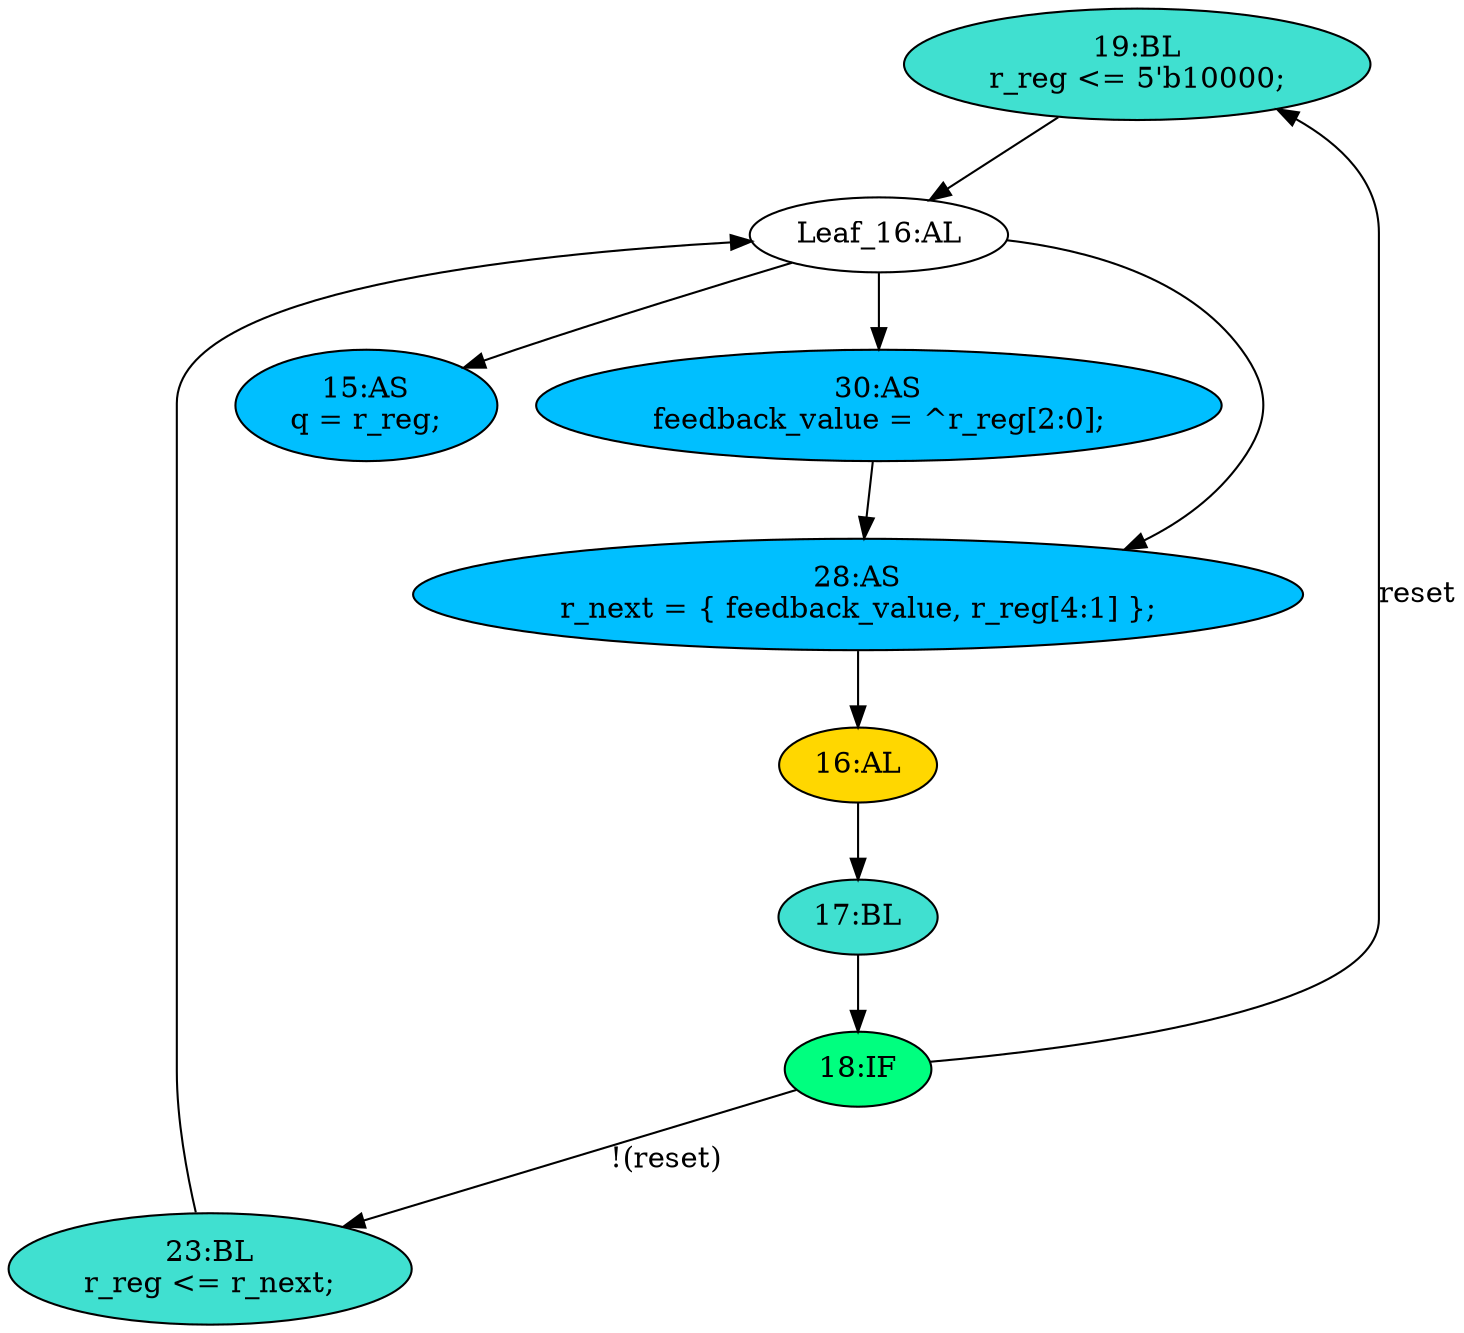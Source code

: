 strict digraph "compose( ,  )" {
	node [label="\N"];
	"19:BL"	[ast="<pyverilog.vparser.ast.Block object at 0x7fd424ae3210>",
		fillcolor=turquoise,
		label="19:BL
r_reg <= 5'b10000;",
		statements="[<pyverilog.vparser.ast.NonblockingSubstitution object at 0x7fd424a8e550>]",
		style=filled,
		typ=Block];
	"Leaf_16:AL"	[def_var="['r_reg']",
		label="Leaf_16:AL"];
	"19:BL" -> "Leaf_16:AL"	[cond="[]",
		lineno=None];
	"28:AS"	[ast="<pyverilog.vparser.ast.Assign object at 0x7fd424ae6ad0>",
		def_var="['r_next']",
		fillcolor=deepskyblue,
		label="28:AS
r_next = { feedback_value, r_reg[4:1] };",
		statements="[]",
		style=filled,
		typ=Assign,
		use_var="['feedback_value', 'r_reg']"];
	"16:AL"	[ast="<pyverilog.vparser.ast.Always object at 0x7fd424ae34d0>",
		clk_sens=True,
		fillcolor=gold,
		label="16:AL",
		sens="['clk']",
		statements="[]",
		style=filled,
		typ=Always,
		use_var="['reset', 'r_next']"];
	"28:AS" -> "16:AL";
	"Leaf_16:AL" -> "28:AS";
	"30:AS"	[ast="<pyverilog.vparser.ast.Assign object at 0x7fd424ae6d10>",
		def_var="['feedback_value']",
		fillcolor=deepskyblue,
		label="30:AS
feedback_value = ^r_reg[2:0];",
		statements="[]",
		style=filled,
		typ=Assign,
		use_var="['r_reg']"];
	"Leaf_16:AL" -> "30:AS";
	"15:AS"	[ast="<pyverilog.vparser.ast.Assign object at 0x7fd424a96750>",
		def_var="['q']",
		fillcolor=deepskyblue,
		label="15:AS
q = r_reg;",
		statements="[]",
		style=filled,
		typ=Assign,
		use_var="['r_reg']"];
	"Leaf_16:AL" -> "15:AS";
	"18:IF"	[ast="<pyverilog.vparser.ast.IfStatement object at 0x7fd424a8e290>",
		fillcolor=springgreen,
		label="18:IF",
		statements="[]",
		style=filled,
		typ=IfStatement];
	"18:IF" -> "19:BL"	[cond="['reset']",
		label=reset,
		lineno=18];
	"23:BL"	[ast="<pyverilog.vparser.ast.Block object at 0x7fd424af1450>",
		fillcolor=turquoise,
		label="23:BL
r_reg <= r_next;",
		statements="[<pyverilog.vparser.ast.NonblockingSubstitution object at 0x7fd424af1390>]",
		style=filled,
		typ=Block];
	"18:IF" -> "23:BL"	[cond="['reset']",
		label="!(reset)",
		lineno=18];
	"30:AS" -> "28:AS";
	"17:BL"	[ast="<pyverilog.vparser.ast.Block object at 0x7fd424a8ecd0>",
		fillcolor=turquoise,
		label="17:BL",
		statements="[]",
		style=filled,
		typ=Block];
	"16:AL" -> "17:BL"	[cond="[]",
		lineno=None];
	"17:BL" -> "18:IF"	[cond="[]",
		lineno=None];
	"23:BL" -> "Leaf_16:AL"	[cond="[]",
		lineno=None];
}
